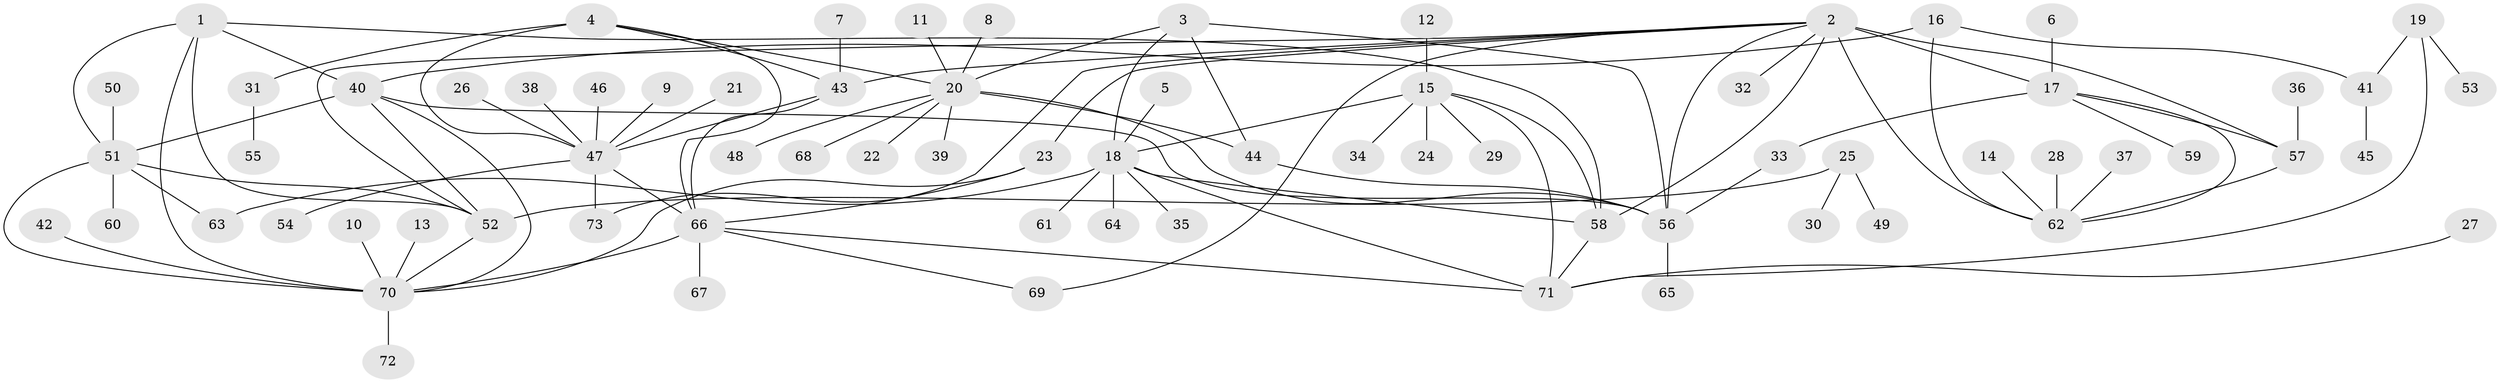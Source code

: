 // original degree distribution, {5: 0.025, 8: 0.05, 9: 0.016666666666666666, 6: 0.05, 10: 0.03333333333333333, 12: 0.025, 7: 0.025, 11: 0.025, 1: 0.6166666666666667, 2: 0.058333333333333334, 3: 0.041666666666666664, 4: 0.03333333333333333}
// Generated by graph-tools (version 1.1) at 2025/37/03/04/25 23:37:35]
// undirected, 73 vertices, 104 edges
graph export_dot {
  node [color=gray90,style=filled];
  1;
  2;
  3;
  4;
  5;
  6;
  7;
  8;
  9;
  10;
  11;
  12;
  13;
  14;
  15;
  16;
  17;
  18;
  19;
  20;
  21;
  22;
  23;
  24;
  25;
  26;
  27;
  28;
  29;
  30;
  31;
  32;
  33;
  34;
  35;
  36;
  37;
  38;
  39;
  40;
  41;
  42;
  43;
  44;
  45;
  46;
  47;
  48;
  49;
  50;
  51;
  52;
  53;
  54;
  55;
  56;
  57;
  58;
  59;
  60;
  61;
  62;
  63;
  64;
  65;
  66;
  67;
  68;
  69;
  70;
  71;
  72;
  73;
  1 -- 40 [weight=2.0];
  1 -- 51 [weight=2.0];
  1 -- 52 [weight=2.0];
  1 -- 58 [weight=1.0];
  1 -- 70 [weight=2.0];
  2 -- 17 [weight=4.0];
  2 -- 23 [weight=1.0];
  2 -- 32 [weight=1.0];
  2 -- 43 [weight=1.0];
  2 -- 52 [weight=1.0];
  2 -- 56 [weight=1.0];
  2 -- 57 [weight=2.0];
  2 -- 58 [weight=1.0];
  2 -- 62 [weight=2.0];
  2 -- 69 [weight=1.0];
  2 -- 73 [weight=1.0];
  3 -- 18 [weight=1.0];
  3 -- 20 [weight=2.0];
  3 -- 44 [weight=2.0];
  3 -- 56 [weight=1.0];
  4 -- 20 [weight=1.0];
  4 -- 31 [weight=1.0];
  4 -- 43 [weight=2.0];
  4 -- 47 [weight=4.0];
  4 -- 66 [weight=2.0];
  5 -- 18 [weight=1.0];
  6 -- 17 [weight=1.0];
  7 -- 43 [weight=1.0];
  8 -- 20 [weight=1.0];
  9 -- 47 [weight=1.0];
  10 -- 70 [weight=1.0];
  11 -- 20 [weight=1.0];
  12 -- 15 [weight=1.0];
  13 -- 70 [weight=1.0];
  14 -- 62 [weight=1.0];
  15 -- 18 [weight=4.0];
  15 -- 24 [weight=1.0];
  15 -- 29 [weight=1.0];
  15 -- 34 [weight=1.0];
  15 -- 58 [weight=2.0];
  15 -- 71 [weight=2.0];
  16 -- 40 [weight=1.0];
  16 -- 41 [weight=1.0];
  16 -- 62 [weight=1.0];
  17 -- 33 [weight=1.0];
  17 -- 57 [weight=2.0];
  17 -- 59 [weight=1.0];
  17 -- 62 [weight=2.0];
  18 -- 35 [weight=1.0];
  18 -- 58 [weight=2.0];
  18 -- 61 [weight=1.0];
  18 -- 63 [weight=1.0];
  18 -- 64 [weight=1.0];
  18 -- 71 [weight=2.0];
  19 -- 41 [weight=1.0];
  19 -- 53 [weight=1.0];
  19 -- 71 [weight=1.0];
  20 -- 22 [weight=1.0];
  20 -- 39 [weight=1.0];
  20 -- 44 [weight=4.0];
  20 -- 48 [weight=1.0];
  20 -- 56 [weight=2.0];
  20 -- 68 [weight=1.0];
  21 -- 47 [weight=1.0];
  23 -- 66 [weight=1.0];
  23 -- 70 [weight=1.0];
  25 -- 30 [weight=1.0];
  25 -- 49 [weight=1.0];
  25 -- 52 [weight=1.0];
  26 -- 47 [weight=1.0];
  27 -- 71 [weight=1.0];
  28 -- 62 [weight=1.0];
  31 -- 55 [weight=1.0];
  33 -- 56 [weight=1.0];
  36 -- 57 [weight=1.0];
  37 -- 62 [weight=1.0];
  38 -- 47 [weight=1.0];
  40 -- 51 [weight=1.0];
  40 -- 52 [weight=1.0];
  40 -- 56 [weight=1.0];
  40 -- 70 [weight=1.0];
  41 -- 45 [weight=1.0];
  42 -- 70 [weight=1.0];
  43 -- 47 [weight=2.0];
  43 -- 66 [weight=1.0];
  44 -- 56 [weight=2.0];
  46 -- 47 [weight=1.0];
  47 -- 54 [weight=1.0];
  47 -- 66 [weight=2.0];
  47 -- 73 [weight=1.0];
  50 -- 51 [weight=1.0];
  51 -- 52 [weight=1.0];
  51 -- 60 [weight=1.0];
  51 -- 63 [weight=1.0];
  51 -- 70 [weight=1.0];
  52 -- 70 [weight=1.0];
  56 -- 65 [weight=1.0];
  57 -- 62 [weight=1.0];
  58 -- 71 [weight=1.0];
  66 -- 67 [weight=1.0];
  66 -- 69 [weight=1.0];
  66 -- 70 [weight=1.0];
  66 -- 71 [weight=1.0];
  70 -- 72 [weight=1.0];
}
